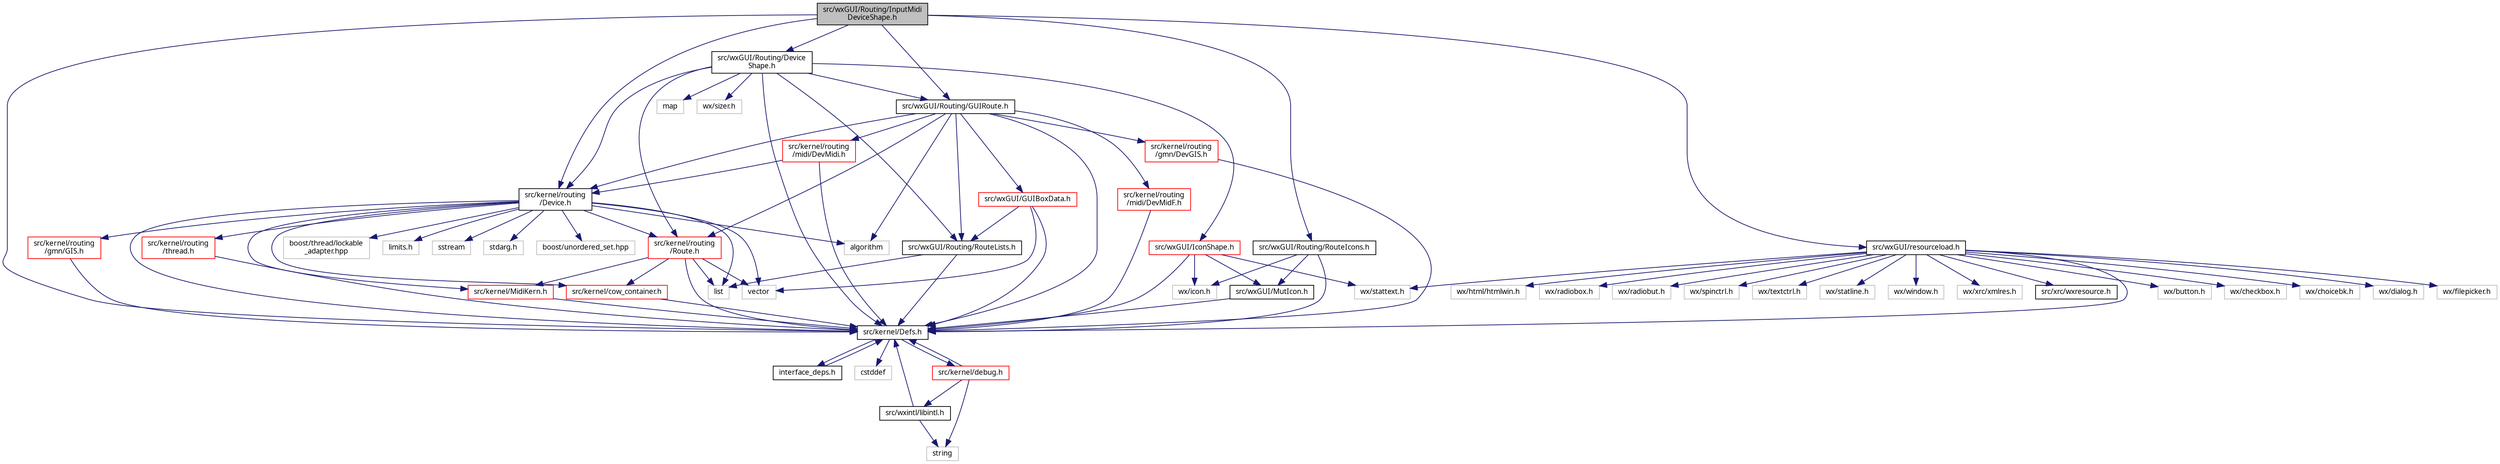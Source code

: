 digraph "src/wxGUI/Routing/InputMidiDeviceShape.h"
{
  edge [fontname="Sans",fontsize="10",labelfontname="Sans",labelfontsize="10"];
  node [fontname="Sans",fontsize="10",shape=record];
  Node0 [label="src/wxGUI/Routing/InputMidi\lDeviceShape.h",height=0.2,width=0.4,color="black", fillcolor="grey75", style="filled", fontcolor="black"];
  Node0 -> Node1 [color="midnightblue",fontsize="10",style="solid",fontname="Sans"];
  Node1 [label="src/kernel/Defs.h",height=0.2,width=0.4,color="black", fillcolor="white", style="filled",URL="$d1/d73/Defs_8h.html",tooltip="Common definitions. "];
  Node1 -> Node2 [color="midnightblue",fontsize="10",style="solid",fontname="Sans"];
  Node2 [label="interface_deps.h",height=0.2,width=0.4,color="black", fillcolor="white", style="filled",URL="$de/ddd/interface__deps_8h.html"];
  Node2 -> Node1 [color="midnightblue",fontsize="10",style="solid",fontname="Sans"];
  Node1 -> Node3 [color="midnightblue",fontsize="10",style="solid",fontname="Sans"];
  Node3 [label="cstddef",height=0.2,width=0.4,color="grey75", fillcolor="white", style="filled"];
  Node1 -> Node4 [color="midnightblue",fontsize="10",style="solid",fontname="Sans"];
  Node4 [label="src/kernel/debug.h",height=0.2,width=0.4,color="red", fillcolor="white", style="filled",URL="$db/d16/debug_8h.html"];
  Node4 -> Node1 [color="midnightblue",fontsize="10",style="solid",fontname="Sans"];
  Node4 -> Node5 [color="midnightblue",fontsize="10",style="solid",fontname="Sans"];
  Node5 [label="src/wxintl/libintl.h",height=0.2,width=0.4,color="black", fillcolor="white", style="filled",URL="$d4/d64/libintl_8h.html"];
  Node5 -> Node1 [color="midnightblue",fontsize="10",style="solid",fontname="Sans"];
  Node5 -> Node6 [color="midnightblue",fontsize="10",style="solid",fontname="Sans"];
  Node6 [label="string",height=0.2,width=0.4,color="grey75", fillcolor="white", style="filled"];
  Node4 -> Node6 [color="midnightblue",fontsize="10",style="solid",fontname="Sans"];
  Node0 -> Node11 [color="midnightblue",fontsize="10",style="solid",fontname="Sans"];
  Node11 [label="src/kernel/routing\l/Device.h",height=0.2,width=0.4,color="black", fillcolor="white", style="filled",URL="$de/d05/Device_8h.html",tooltip="Routing. "];
  Node11 -> Node1 [color="midnightblue",fontsize="10",style="solid",fontname="Sans"];
  Node11 -> Node12 [color="midnightblue",fontsize="10",style="solid",fontname="Sans"];
  Node12 [label="src/kernel/cow_container.h",height=0.2,width=0.4,color="red", fillcolor="white", style="filled",URL="$da/d28/cow__container_8h.html",tooltip="Copy on write container. "];
  Node12 -> Node1 [color="midnightblue",fontsize="10",style="solid",fontname="Sans"];
  Node11 -> Node16 [color="midnightblue",fontsize="10",style="solid",fontname="Sans"];
  Node16 [label="src/kernel/routing\l/gmn/GIS.h",height=0.2,width=0.4,color="red", fillcolor="white", style="filled",URL="$dd/d4d/GIS_8h.html"];
  Node16 -> Node1 [color="midnightblue",fontsize="10",style="solid",fontname="Sans"];
  Node11 -> Node21 [color="midnightblue",fontsize="10",style="solid",fontname="Sans"];
  Node21 [label="src/kernel/routing\l/Route.h",height=0.2,width=0.4,color="red", fillcolor="white", style="filled",URL="$d1/d65/Route_8h.html",tooltip="Routing. "];
  Node21 -> Node1 [color="midnightblue",fontsize="10",style="solid",fontname="Sans"];
  Node21 -> Node12 [color="midnightblue",fontsize="10",style="solid",fontname="Sans"];
  Node21 -> Node22 [color="midnightblue",fontsize="10",style="solid",fontname="Sans"];
  Node22 [label="src/kernel/MidiKern.h",height=0.2,width=0.4,color="red", fillcolor="white", style="filled",URL="$da/dfd/MidiKern_8h.html"];
  Node22 -> Node1 [color="midnightblue",fontsize="10",style="solid",fontname="Sans"];
  Node21 -> Node25 [color="midnightblue",fontsize="10",style="solid",fontname="Sans"];
  Node25 [label="list",height=0.2,width=0.4,color="grey75", fillcolor="white", style="filled"];
  Node21 -> Node26 [color="midnightblue",fontsize="10",style="solid",fontname="Sans"];
  Node26 [label="vector",height=0.2,width=0.4,color="grey75", fillcolor="white", style="filled"];
  Node11 -> Node32 [color="midnightblue",fontsize="10",style="solid",fontname="Sans"];
  Node32 [label="src/kernel/routing\l/thread.h",height=0.2,width=0.4,color="red", fillcolor="white", style="filled",URL="$db/dd5/thread_8h.html"];
  Node32 -> Node1 [color="midnightblue",fontsize="10",style="solid",fontname="Sans"];
  Node11 -> Node35 [color="midnightblue",fontsize="10",style="solid",fontname="Sans"];
  Node35 [label="boost/thread/lockable\l_adapter.hpp",height=0.2,width=0.4,color="grey75", fillcolor="white", style="filled"];
  Node11 -> Node22 [color="midnightblue",fontsize="10",style="solid",fontname="Sans"];
  Node11 -> Node26 [color="midnightblue",fontsize="10",style="solid",fontname="Sans"];
  Node11 -> Node25 [color="midnightblue",fontsize="10",style="solid",fontname="Sans"];
  Node11 -> Node36 [color="midnightblue",fontsize="10",style="solid",fontname="Sans"];
  Node36 [label="limits.h",height=0.2,width=0.4,color="grey75", fillcolor="white", style="filled"];
  Node11 -> Node37 [color="midnightblue",fontsize="10",style="solid",fontname="Sans"];
  Node37 [label="algorithm",height=0.2,width=0.4,color="grey75", fillcolor="white", style="filled"];
  Node11 -> Node38 [color="midnightblue",fontsize="10",style="solid",fontname="Sans"];
  Node38 [label="sstream",height=0.2,width=0.4,color="grey75", fillcolor="white", style="filled"];
  Node11 -> Node39 [color="midnightblue",fontsize="10",style="solid",fontname="Sans"];
  Node39 [label="stdarg.h",height=0.2,width=0.4,color="grey75", fillcolor="white", style="filled"];
  Node11 -> Node40 [color="midnightblue",fontsize="10",style="solid",fontname="Sans"];
  Node40 [label="boost/unordered_set.hpp",height=0.2,width=0.4,color="grey75", fillcolor="white", style="filled"];
  Node0 -> Node41 [color="midnightblue",fontsize="10",style="solid",fontname="Sans"];
  Node41 [label="src/wxGUI/Routing/GUIRoute.h",height=0.2,width=0.4,color="black", fillcolor="white", style="filled",URL="$d6/dfa/GUIRoute_8h.html"];
  Node41 -> Node1 [color="midnightblue",fontsize="10",style="solid",fontname="Sans"];
  Node41 -> Node11 [color="midnightblue",fontsize="10",style="solid",fontname="Sans"];
  Node41 -> Node42 [color="midnightblue",fontsize="10",style="solid",fontname="Sans"];
  Node42 [label="src/kernel/routing\l/midi/DevMidi.h",height=0.2,width=0.4,color="red", fillcolor="white", style="filled",URL="$d4/da2/DevMidi_8h.html",tooltip="Classes for midi port. "];
  Node42 -> Node1 [color="midnightblue",fontsize="10",style="solid",fontname="Sans"];
  Node42 -> Node11 [color="midnightblue",fontsize="10",style="solid",fontname="Sans"];
  Node41 -> Node55 [color="midnightblue",fontsize="10",style="solid",fontname="Sans"];
  Node55 [label="src/kernel/routing\l/midi/DevMidF.h",height=0.2,width=0.4,color="red", fillcolor="white", style="filled",URL="$da/d3c/DevMidF_8h.html"];
  Node55 -> Node1 [color="midnightblue",fontsize="10",style="solid",fontname="Sans"];
  Node41 -> Node64 [color="midnightblue",fontsize="10",style="solid",fontname="Sans"];
  Node64 [label="src/kernel/routing\l/gmn/DevGIS.h",height=0.2,width=0.4,color="red", fillcolor="white", style="filled",URL="$da/d81/DevGIS_8h.html"];
  Node64 -> Node1 [color="midnightblue",fontsize="10",style="solid",fontname="Sans"];
  Node41 -> Node21 [color="midnightblue",fontsize="10",style="solid",fontname="Sans"];
  Node41 -> Node66 [color="midnightblue",fontsize="10",style="solid",fontname="Sans"];
  Node66 [label="src/wxGUI/GUIBoxData.h",height=0.2,width=0.4,color="red", fillcolor="white", style="filled",URL="$d5/df7/GUIBoxData_8h.html"];
  Node66 -> Node1 [color="midnightblue",fontsize="10",style="solid",fontname="Sans"];
  Node66 -> Node67 [color="midnightblue",fontsize="10",style="solid",fontname="Sans"];
  Node67 [label="src/wxGUI/Routing/RouteLists.h",height=0.2,width=0.4,color="black", fillcolor="white", style="filled",URL="$d4/d70/RouteLists_8h.html"];
  Node67 -> Node1 [color="midnightblue",fontsize="10",style="solid",fontname="Sans"];
  Node67 -> Node25 [color="midnightblue",fontsize="10",style="solid",fontname="Sans"];
  Node66 -> Node26 [color="midnightblue",fontsize="10",style="solid",fontname="Sans"];
  Node41 -> Node67 [color="midnightblue",fontsize="10",style="solid",fontname="Sans"];
  Node41 -> Node37 [color="midnightblue",fontsize="10",style="solid",fontname="Sans"];
  Node0 -> Node77 [color="midnightblue",fontsize="10",style="solid",fontname="Sans"];
  Node77 [label="src/wxGUI/Routing/RouteIcons.h",height=0.2,width=0.4,color="black", fillcolor="white", style="filled",URL="$df/d40/RouteIcons_8h.html",tooltip="Devices base classes. "];
  Node77 -> Node1 [color="midnightblue",fontsize="10",style="solid",fontname="Sans"];
  Node77 -> Node78 [color="midnightblue",fontsize="10",style="solid",fontname="Sans"];
  Node78 [label="src/wxGUI/MutIcon.h",height=0.2,width=0.4,color="black", fillcolor="white", style="filled",URL="$df/d37/MutIcon_8h.html",tooltip="Icon class fixing issues with Mac OS. "];
  Node78 -> Node1 [color="midnightblue",fontsize="10",style="solid",fontname="Sans"];
  Node77 -> Node79 [color="midnightblue",fontsize="10",style="solid",fontname="Sans"];
  Node79 [label="wx/icon.h",height=0.2,width=0.4,color="grey75", fillcolor="white", style="filled"];
  Node0 -> Node80 [color="midnightblue",fontsize="10",style="solid",fontname="Sans"];
  Node80 [label="src/wxGUI/Routing/Device\lShape.h",height=0.2,width=0.4,color="black", fillcolor="white", style="filled",URL="$d9/d4d/DeviceShape_8h.html",tooltip="Device shape base class for route window. "];
  Node80 -> Node1 [color="midnightblue",fontsize="10",style="solid",fontname="Sans"];
  Node80 -> Node81 [color="midnightblue",fontsize="10",style="solid",fontname="Sans"];
  Node81 [label="src/wxGUI/IconShape.h",height=0.2,width=0.4,color="red", fillcolor="white", style="filled",URL="$d5/d6f/IconShape_8h.html",tooltip="Icon shape. "];
  Node81 -> Node1 [color="midnightblue",fontsize="10",style="solid",fontname="Sans"];
  Node81 -> Node78 [color="midnightblue",fontsize="10",style="solid",fontname="Sans"];
  Node81 -> Node79 [color="midnightblue",fontsize="10",style="solid",fontname="Sans"];
  Node81 -> Node100 [color="midnightblue",fontsize="10",style="solid",fontname="Sans"];
  Node100 [label="wx/stattext.h",height=0.2,width=0.4,color="grey75", fillcolor="white", style="filled"];
  Node80 -> Node21 [color="midnightblue",fontsize="10",style="solid",fontname="Sans"];
  Node80 -> Node11 [color="midnightblue",fontsize="10",style="solid",fontname="Sans"];
  Node80 -> Node41 [color="midnightblue",fontsize="10",style="solid",fontname="Sans"];
  Node80 -> Node67 [color="midnightblue",fontsize="10",style="solid",fontname="Sans"];
  Node80 -> Node101 [color="midnightblue",fontsize="10",style="solid",fontname="Sans"];
  Node101 [label="map",height=0.2,width=0.4,color="grey75", fillcolor="white", style="filled"];
  Node80 -> Node102 [color="midnightblue",fontsize="10",style="solid",fontname="Sans"];
  Node102 [label="wx/sizer.h",height=0.2,width=0.4,color="grey75", fillcolor="white", style="filled"];
  Node0 -> Node103 [color="midnightblue",fontsize="10",style="solid",fontname="Sans"];
  Node103 [label="src/wxGUI/resourceload.h",height=0.2,width=0.4,color="black", fillcolor="white", style="filled",URL="$d3/daf/resourceload_8h.html"];
  Node103 -> Node1 [color="midnightblue",fontsize="10",style="solid",fontname="Sans"];
  Node103 -> Node104 [color="midnightblue",fontsize="10",style="solid",fontname="Sans"];
  Node104 [label="wx/button.h",height=0.2,width=0.4,color="grey75", fillcolor="white", style="filled"];
  Node103 -> Node105 [color="midnightblue",fontsize="10",style="solid",fontname="Sans"];
  Node105 [label="wx/checkbox.h",height=0.2,width=0.4,color="grey75", fillcolor="white", style="filled"];
  Node103 -> Node106 [color="midnightblue",fontsize="10",style="solid",fontname="Sans"];
  Node106 [label="wx/choicebk.h",height=0.2,width=0.4,color="grey75", fillcolor="white", style="filled"];
  Node103 -> Node107 [color="midnightblue",fontsize="10",style="solid",fontname="Sans"];
  Node107 [label="wx/dialog.h",height=0.2,width=0.4,color="grey75", fillcolor="white", style="filled"];
  Node103 -> Node108 [color="midnightblue",fontsize="10",style="solid",fontname="Sans"];
  Node108 [label="wx/filepicker.h",height=0.2,width=0.4,color="grey75", fillcolor="white", style="filled"];
  Node103 -> Node109 [color="midnightblue",fontsize="10",style="solid",fontname="Sans"];
  Node109 [label="wx/html/htmlwin.h",height=0.2,width=0.4,color="grey75", fillcolor="white", style="filled"];
  Node103 -> Node110 [color="midnightblue",fontsize="10",style="solid",fontname="Sans"];
  Node110 [label="wx/radiobox.h",height=0.2,width=0.4,color="grey75", fillcolor="white", style="filled"];
  Node103 -> Node111 [color="midnightblue",fontsize="10",style="solid",fontname="Sans"];
  Node111 [label="wx/radiobut.h",height=0.2,width=0.4,color="grey75", fillcolor="white", style="filled"];
  Node103 -> Node112 [color="midnightblue",fontsize="10",style="solid",fontname="Sans"];
  Node112 [label="wx/spinctrl.h",height=0.2,width=0.4,color="grey75", fillcolor="white", style="filled"];
  Node103 -> Node100 [color="midnightblue",fontsize="10",style="solid",fontname="Sans"];
  Node103 -> Node72 [color="midnightblue",fontsize="10",style="solid",fontname="Sans"];
  Node72 [label="wx/textctrl.h",height=0.2,width=0.4,color="grey75", fillcolor="white", style="filled"];
  Node103 -> Node113 [color="midnightblue",fontsize="10",style="solid",fontname="Sans"];
  Node113 [label="wx/statline.h",height=0.2,width=0.4,color="grey75", fillcolor="white", style="filled"];
  Node103 -> Node83 [color="midnightblue",fontsize="10",style="solid",fontname="Sans"];
  Node83 [label="wx/window.h",height=0.2,width=0.4,color="grey75", fillcolor="white", style="filled"];
  Node103 -> Node114 [color="midnightblue",fontsize="10",style="solid",fontname="Sans"];
  Node114 [label="wx/xrc/xmlres.h",height=0.2,width=0.4,color="grey75", fillcolor="white", style="filled"];
  Node103 -> Node115 [color="midnightblue",fontsize="10",style="solid",fontname="Sans"];
  Node115 [label="src/xrc/wxresource.h",height=0.2,width=0.4,color="black", fillcolor="white", style="filled",URL="$d2/dc0/wxresource_8h.html"];
}
